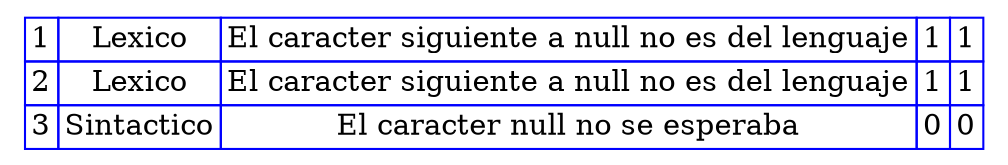 digraph {

  tbl [

    shape=plaintext
    label=<
      <table border='0' cellborder='1' color='blue' cellspacing='0'><tr><td>1</td><td>Lexico</td><td>El caracter siguiente a null no es del lenguaje</td><td>1</td><td>1</td></tr>
<tr><td>2</td><td>Lexico</td><td>El caracter siguiente a null no es del lenguaje</td><td>1</td><td>1</td></tr>
<tr><td>3</td><td>Sintactico</td><td>El caracter null no se esperaba</td><td>0</td><td>0</td></tr>
</table>

    >];

}

